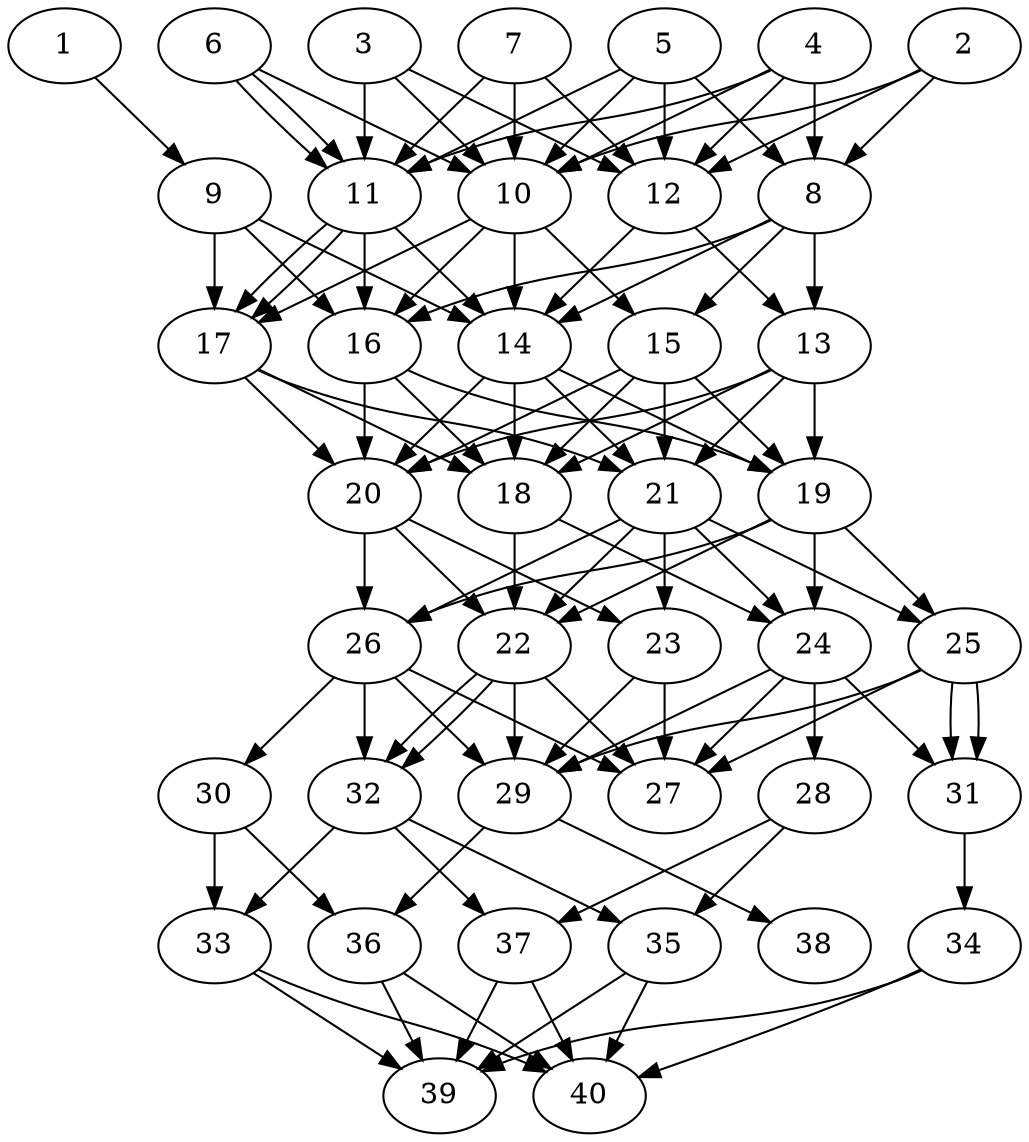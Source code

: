 // DAG automatically generated by daggen at Thu Oct  3 14:06:49 2019
// ./daggen --dot -n 40 --ccr 0.3 --fat 0.5 --regular 0.7 --density 0.9 --mindata 5242880 --maxdata 52428800 
digraph G {
  1 [size="103301120", alpha="0.07", expect_size="30990336"] 
  1 -> 9 [size ="30990336"]
  2 [size="92494507", alpha="0.11", expect_size="27748352"] 
  2 -> 8 [size ="27748352"]
  2 -> 10 [size ="27748352"]
  2 -> 12 [size ="27748352"]
  3 [size="168311467", alpha="0.11", expect_size="50493440"] 
  3 -> 10 [size ="50493440"]
  3 -> 11 [size ="50493440"]
  3 -> 12 [size ="50493440"]
  4 [size="75011413", alpha="0.10", expect_size="22503424"] 
  4 -> 8 [size ="22503424"]
  4 -> 10 [size ="22503424"]
  4 -> 11 [size ="22503424"]
  4 -> 12 [size ="22503424"]
  5 [size="31330987", alpha="0.02", expect_size="9399296"] 
  5 -> 8 [size ="9399296"]
  5 -> 10 [size ="9399296"]
  5 -> 11 [size ="9399296"]
  5 -> 12 [size ="9399296"]
  6 [size="65672533", alpha="0.08", expect_size="19701760"] 
  6 -> 10 [size ="19701760"]
  6 -> 11 [size ="19701760"]
  6 -> 11 [size ="19701760"]
  7 [size="132229120", alpha="0.11", expect_size="39668736"] 
  7 -> 10 [size ="39668736"]
  7 -> 11 [size ="39668736"]
  7 -> 12 [size ="39668736"]
  8 [size="116094293", alpha="0.08", expect_size="34828288"] 
  8 -> 13 [size ="34828288"]
  8 -> 14 [size ="34828288"]
  8 -> 15 [size ="34828288"]
  8 -> 16 [size ="34828288"]
  9 [size="164590933", alpha="0.09", expect_size="49377280"] 
  9 -> 14 [size ="49377280"]
  9 -> 16 [size ="49377280"]
  9 -> 17 [size ="49377280"]
  10 [size="51718827", alpha="0.02", expect_size="15515648"] 
  10 -> 14 [size ="15515648"]
  10 -> 15 [size ="15515648"]
  10 -> 16 [size ="15515648"]
  10 -> 17 [size ="15515648"]
  11 [size="38768640", alpha="0.10", expect_size="11630592"] 
  11 -> 14 [size ="11630592"]
  11 -> 16 [size ="11630592"]
  11 -> 17 [size ="11630592"]
  11 -> 17 [size ="11630592"]
  12 [size="93607253", alpha="0.14", expect_size="28082176"] 
  12 -> 13 [size ="28082176"]
  12 -> 14 [size ="28082176"]
  13 [size="20817920", alpha="0.19", expect_size="6245376"] 
  13 -> 18 [size ="6245376"]
  13 -> 19 [size ="6245376"]
  13 -> 20 [size ="6245376"]
  13 -> 21 [size ="6245376"]
  14 [size="108779520", alpha="0.10", expect_size="32633856"] 
  14 -> 18 [size ="32633856"]
  14 -> 19 [size ="32633856"]
  14 -> 20 [size ="32633856"]
  14 -> 21 [size ="32633856"]
  15 [size="28252160", alpha="0.05", expect_size="8475648"] 
  15 -> 18 [size ="8475648"]
  15 -> 19 [size ="8475648"]
  15 -> 20 [size ="8475648"]
  15 -> 21 [size ="8475648"]
  16 [size="40403627", alpha="0.03", expect_size="12121088"] 
  16 -> 18 [size ="12121088"]
  16 -> 19 [size ="12121088"]
  16 -> 20 [size ="12121088"]
  17 [size="106441387", alpha="0.13", expect_size="31932416"] 
  17 -> 18 [size ="31932416"]
  17 -> 20 [size ="31932416"]
  17 -> 21 [size ="31932416"]
  18 [size="38423893", alpha="0.01", expect_size="11527168"] 
  18 -> 22 [size ="11527168"]
  18 -> 24 [size ="11527168"]
  19 [size="100457813", alpha="0.16", expect_size="30137344"] 
  19 -> 22 [size ="30137344"]
  19 -> 24 [size ="30137344"]
  19 -> 25 [size ="30137344"]
  19 -> 26 [size ="30137344"]
  20 [size="170898773", alpha="0.05", expect_size="51269632"] 
  20 -> 22 [size ="51269632"]
  20 -> 23 [size ="51269632"]
  20 -> 26 [size ="51269632"]
  21 [size="29655040", alpha="0.06", expect_size="8896512"] 
  21 -> 22 [size ="8896512"]
  21 -> 23 [size ="8896512"]
  21 -> 24 [size ="8896512"]
  21 -> 25 [size ="8896512"]
  21 -> 26 [size ="8896512"]
  22 [size="106789547", alpha="0.15", expect_size="32036864"] 
  22 -> 27 [size ="32036864"]
  22 -> 29 [size ="32036864"]
  22 -> 32 [size ="32036864"]
  22 -> 32 [size ="32036864"]
  23 [size="62078293", alpha="0.04", expect_size="18623488"] 
  23 -> 27 [size ="18623488"]
  23 -> 29 [size ="18623488"]
  24 [size="53678080", alpha="0.01", expect_size="16103424"] 
  24 -> 27 [size ="16103424"]
  24 -> 28 [size ="16103424"]
  24 -> 29 [size ="16103424"]
  24 -> 31 [size ="16103424"]
  25 [size="131095893", alpha="0.19", expect_size="39328768"] 
  25 -> 27 [size ="39328768"]
  25 -> 29 [size ="39328768"]
  25 -> 31 [size ="39328768"]
  25 -> 31 [size ="39328768"]
  26 [size="172308480", alpha="0.03", expect_size="51692544"] 
  26 -> 27 [size ="51692544"]
  26 -> 29 [size ="51692544"]
  26 -> 30 [size ="51692544"]
  26 -> 32 [size ="51692544"]
  27 [size="38662827", alpha="0.01", expect_size="11598848"] 
  28 [size="138171733", alpha="0.13", expect_size="41451520"] 
  28 -> 35 [size ="41451520"]
  28 -> 37 [size ="41451520"]
  29 [size="145158827", alpha="0.03", expect_size="43547648"] 
  29 -> 36 [size ="43547648"]
  29 -> 38 [size ="43547648"]
  30 [size="114715307", alpha="0.17", expect_size="34414592"] 
  30 -> 33 [size ="34414592"]
  30 -> 36 [size ="34414592"]
  31 [size="157358080", alpha="0.14", expect_size="47207424"] 
  31 -> 34 [size ="47207424"]
  32 [size="44339200", alpha="0.01", expect_size="13301760"] 
  32 -> 33 [size ="13301760"]
  32 -> 35 [size ="13301760"]
  32 -> 37 [size ="13301760"]
  33 [size="165256533", alpha="0.08", expect_size="49576960"] 
  33 -> 39 [size ="49576960"]
  33 -> 40 [size ="49576960"]
  34 [size="41799680", alpha="0.07", expect_size="12539904"] 
  34 -> 39 [size ="12539904"]
  34 -> 40 [size ="12539904"]
  35 [size="46076587", alpha="0.07", expect_size="13822976"] 
  35 -> 39 [size ="13822976"]
  35 -> 40 [size ="13822976"]
  36 [size="34655573", alpha="0.10", expect_size="10396672"] 
  36 -> 39 [size ="10396672"]
  36 -> 40 [size ="10396672"]
  37 [size="55736320", alpha="0.04", expect_size="16720896"] 
  37 -> 39 [size ="16720896"]
  37 -> 40 [size ="16720896"]
  38 [size="66785280", alpha="0.01", expect_size="20035584"] 
  39 [size="166423893", alpha="0.09", expect_size="49927168"] 
  40 [size="29904213", alpha="0.16", expect_size="8971264"] 
}
